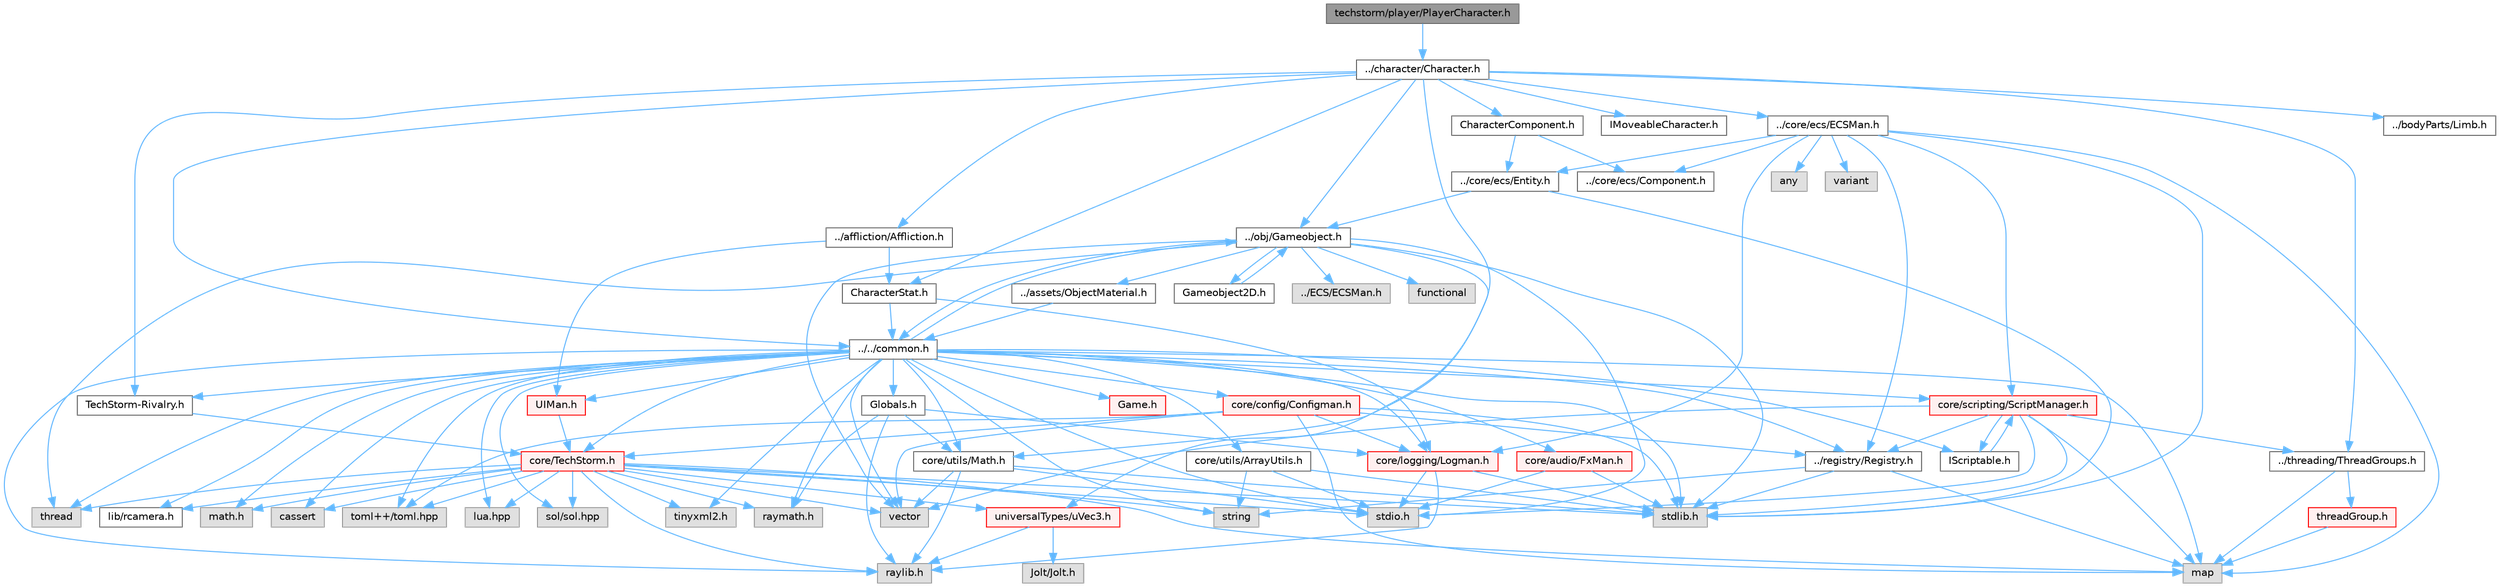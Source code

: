 digraph "techstorm/player/PlayerCharacter.h"
{
 // LATEX_PDF_SIZE
  bgcolor="transparent";
  edge [fontname=Helvetica,fontsize=10,labelfontname=Helvetica,labelfontsize=10];
  node [fontname=Helvetica,fontsize=10,shape=box,height=0.2,width=0.4];
  Node1 [id="Node000001",label="techstorm/player/PlayerCharacter.h",height=0.2,width=0.4,color="gray40", fillcolor="grey60", style="filled", fontcolor="black",tooltip=" "];
  Node1 -> Node2 [id="edge1_Node000001_Node000002",color="steelblue1",style="solid",tooltip=" "];
  Node2 [id="Node000002",label="../character/Character.h",height=0.2,width=0.4,color="grey40", fillcolor="white", style="filled",URL="$_character_8h.html",tooltip=" "];
  Node2 -> Node3 [id="edge2_Node000002_Node000003",color="steelblue1",style="solid",tooltip=" "];
  Node3 [id="Node000003",label="CharacterComponent.h",height=0.2,width=0.4,color="grey40", fillcolor="white", style="filled",URL="$_character_component_8h.html",tooltip=" "];
  Node3 -> Node4 [id="edge3_Node000003_Node000004",color="steelblue1",style="solid",tooltip=" "];
  Node4 [id="Node000004",label="../core/ecs/Component.h",height=0.2,width=0.4,color="grey40", fillcolor="white", style="filled",URL="$core_2ecs_2_component_8h.html",tooltip=" "];
  Node3 -> Node5 [id="edge4_Node000003_Node000005",color="steelblue1",style="solid",tooltip=" "];
  Node5 [id="Node000005",label="../core/ecs/Entity.h",height=0.2,width=0.4,color="grey40", fillcolor="white", style="filled",URL="$core_2ecs_2_entity_8h.html",tooltip=" "];
  Node5 -> Node6 [id="edge5_Node000005_Node000006",color="steelblue1",style="solid",tooltip=" "];
  Node6 [id="Node000006",label="../obj/Gameobject.h",height=0.2,width=0.4,color="grey40", fillcolor="white", style="filled",URL="$core_2obj_2_gameobject_8h.html",tooltip=" "];
  Node6 -> Node7 [id="edge6_Node000006_Node000007",color="steelblue1",style="solid",tooltip=" "];
  Node7 [id="Node000007",label="../../common.h",height=0.2,width=0.4,color="grey40", fillcolor="white", style="filled",URL="$_common_8h.html",tooltip=" "];
  Node7 -> Node8 [id="edge7_Node000007_Node000008",color="steelblue1",style="solid",tooltip=" "];
  Node8 [id="Node000008",label="raylib.h",height=0.2,width=0.4,color="grey60", fillcolor="#E0E0E0", style="filled",tooltip=" "];
  Node7 -> Node9 [id="edge8_Node000007_Node000009",color="steelblue1",style="solid",tooltip=" "];
  Node9 [id="Node000009",label="raymath.h",height=0.2,width=0.4,color="grey60", fillcolor="#E0E0E0", style="filled",tooltip=" "];
  Node7 -> Node10 [id="edge9_Node000007_Node000010",color="steelblue1",style="solid",tooltip=" "];
  Node10 [id="Node000010",label="lib/rcamera.h",height=0.2,width=0.4,color="grey40", fillcolor="white", style="filled",URL="$rcamera_8h.html",tooltip=" "];
  Node7 -> Node11 [id="edge10_Node000007_Node000011",color="steelblue1",style="solid",tooltip=" "];
  Node11 [id="Node000011",label="stdio.h",height=0.2,width=0.4,color="grey60", fillcolor="#E0E0E0", style="filled",tooltip=" "];
  Node7 -> Node12 [id="edge11_Node000007_Node000012",color="steelblue1",style="solid",tooltip=" "];
  Node12 [id="Node000012",label="stdlib.h",height=0.2,width=0.4,color="grey60", fillcolor="#E0E0E0", style="filled",tooltip=" "];
  Node7 -> Node13 [id="edge12_Node000007_Node000013",color="steelblue1",style="solid",tooltip=" "];
  Node13 [id="Node000013",label="string",height=0.2,width=0.4,color="grey60", fillcolor="#E0E0E0", style="filled",tooltip=" "];
  Node7 -> Node14 [id="edge13_Node000007_Node000014",color="steelblue1",style="solid",tooltip=" "];
  Node14 [id="Node000014",label="vector",height=0.2,width=0.4,color="grey60", fillcolor="#E0E0E0", style="filled",tooltip=" "];
  Node7 -> Node15 [id="edge14_Node000007_Node000015",color="steelblue1",style="solid",tooltip=" "];
  Node15 [id="Node000015",label="map",height=0.2,width=0.4,color="grey60", fillcolor="#E0E0E0", style="filled",tooltip=" "];
  Node7 -> Node16 [id="edge15_Node000007_Node000016",color="steelblue1",style="solid",tooltip=" "];
  Node16 [id="Node000016",label="thread",height=0.2,width=0.4,color="grey60", fillcolor="#E0E0E0", style="filled",tooltip=" "];
  Node7 -> Node17 [id="edge16_Node000007_Node000017",color="steelblue1",style="solid",tooltip=" "];
  Node17 [id="Node000017",label="math.h",height=0.2,width=0.4,color="grey60", fillcolor="#E0E0E0", style="filled",tooltip=" "];
  Node7 -> Node18 [id="edge17_Node000007_Node000018",color="steelblue1",style="solid",tooltip=" "];
  Node18 [id="Node000018",label="cassert",height=0.2,width=0.4,color="grey60", fillcolor="#E0E0E0", style="filled",tooltip=" "];
  Node7 -> Node19 [id="edge18_Node000007_Node000019",color="steelblue1",style="solid",tooltip=" "];
  Node19 [id="Node000019",label="lua.hpp",height=0.2,width=0.4,color="grey60", fillcolor="#E0E0E0", style="filled",tooltip=" "];
  Node7 -> Node20 [id="edge19_Node000007_Node000020",color="steelblue1",style="solid",tooltip=" "];
  Node20 [id="Node000020",label="sol/sol.hpp",height=0.2,width=0.4,color="grey60", fillcolor="#E0E0E0", style="filled",tooltip=" "];
  Node7 -> Node21 [id="edge20_Node000007_Node000021",color="steelblue1",style="solid",tooltip=" "];
  Node21 [id="Node000021",label="toml++/toml.hpp",height=0.2,width=0.4,color="grey60", fillcolor="#E0E0E0", style="filled",tooltip=" "];
  Node7 -> Node22 [id="edge21_Node000007_Node000022",color="steelblue1",style="solid",tooltip=" "];
  Node22 [id="Node000022",label="tinyxml2.h",height=0.2,width=0.4,color="grey60", fillcolor="#E0E0E0", style="filled",tooltip=" "];
  Node7 -> Node23 [id="edge22_Node000007_Node000023",color="steelblue1",style="solid",tooltip=" "];
  Node23 [id="Node000023",label="Globals.h",height=0.2,width=0.4,color="grey40", fillcolor="white", style="filled",URL="$_globals_8h.html",tooltip=" "];
  Node23 -> Node8 [id="edge23_Node000023_Node000008",color="steelblue1",style="solid",tooltip=" "];
  Node23 -> Node9 [id="edge24_Node000023_Node000009",color="steelblue1",style="solid",tooltip=" "];
  Node23 -> Node24 [id="edge25_Node000023_Node000024",color="steelblue1",style="solid",tooltip=" "];
  Node24 [id="Node000024",label="core/utils/Math.h",height=0.2,width=0.4,color="grey40", fillcolor="white", style="filled",URL="$core_2utils_2_math_8h.html",tooltip=" "];
  Node24 -> Node8 [id="edge26_Node000024_Node000008",color="steelblue1",style="solid",tooltip=" "];
  Node24 -> Node12 [id="edge27_Node000024_Node000012",color="steelblue1",style="solid",tooltip=" "];
  Node24 -> Node11 [id="edge28_Node000024_Node000011",color="steelblue1",style="solid",tooltip=" "];
  Node24 -> Node14 [id="edge29_Node000024_Node000014",color="steelblue1",style="solid",tooltip=" "];
  Node23 -> Node25 [id="edge30_Node000023_Node000025",color="steelblue1",style="solid",tooltip=" "];
  Node25 [id="Node000025",label="core/logging/Logman.h",height=0.2,width=0.4,color="red", fillcolor="#FFF0F0", style="filled",URL="$core_2logging_2_logman_8h.html",tooltip=" "];
  Node25 -> Node11 [id="edge31_Node000025_Node000011",color="steelblue1",style="solid",tooltip=" "];
  Node25 -> Node12 [id="edge32_Node000025_Node000012",color="steelblue1",style="solid",tooltip=" "];
  Node25 -> Node8 [id="edge33_Node000025_Node000008",color="steelblue1",style="solid",tooltip=" "];
  Node7 -> Node28 [id="edge34_Node000007_Node000028",color="steelblue1",style="solid",tooltip=" "];
  Node28 [id="Node000028",label="core/TechStorm.h",height=0.2,width=0.4,color="red", fillcolor="#FFF0F0", style="filled",URL="$_tech_storm_8h.html",tooltip=" "];
  Node28 -> Node8 [id="edge35_Node000028_Node000008",color="steelblue1",style="solid",tooltip=" "];
  Node28 -> Node9 [id="edge36_Node000028_Node000009",color="steelblue1",style="solid",tooltip=" "];
  Node28 -> Node10 [id="edge37_Node000028_Node000010",color="steelblue1",style="solid",tooltip=" "];
  Node28 -> Node11 [id="edge38_Node000028_Node000011",color="steelblue1",style="solid",tooltip=" "];
  Node28 -> Node12 [id="edge39_Node000028_Node000012",color="steelblue1",style="solid",tooltip=" "];
  Node28 -> Node14 [id="edge40_Node000028_Node000014",color="steelblue1",style="solid",tooltip=" "];
  Node28 -> Node13 [id="edge41_Node000028_Node000013",color="steelblue1",style="solid",tooltip=" "];
  Node28 -> Node15 [id="edge42_Node000028_Node000015",color="steelblue1",style="solid",tooltip=" "];
  Node28 -> Node16 [id="edge43_Node000028_Node000016",color="steelblue1",style="solid",tooltip=" "];
  Node28 -> Node17 [id="edge44_Node000028_Node000017",color="steelblue1",style="solid",tooltip=" "];
  Node28 -> Node18 [id="edge45_Node000028_Node000018",color="steelblue1",style="solid",tooltip=" "];
  Node28 -> Node19 [id="edge46_Node000028_Node000019",color="steelblue1",style="solid",tooltip=" "];
  Node28 -> Node20 [id="edge47_Node000028_Node000020",color="steelblue1",style="solid",tooltip=" "];
  Node28 -> Node21 [id="edge48_Node000028_Node000021",color="steelblue1",style="solid",tooltip=" "];
  Node28 -> Node22 [id="edge49_Node000028_Node000022",color="steelblue1",style="solid",tooltip=" "];
  Node28 -> Node34 [id="edge50_Node000028_Node000034",color="steelblue1",style="solid",tooltip=" "];
  Node34 [id="Node000034",label="universalTypes/uVec3.h",height=0.2,width=0.4,color="red", fillcolor="#FFF0F0", style="filled",URL="$u_vec3_8h.html",tooltip=" "];
  Node34 -> Node8 [id="edge51_Node000034_Node000008",color="steelblue1",style="solid",tooltip=" "];
  Node34 -> Node35 [id="edge52_Node000034_Node000035",color="steelblue1",style="solid",tooltip=" "];
  Node35 [id="Node000035",label="Jolt/Jolt.h",height=0.2,width=0.4,color="grey60", fillcolor="#E0E0E0", style="filled",tooltip=" "];
  Node7 -> Node38 [id="edge53_Node000007_Node000038",color="steelblue1",style="solid",tooltip=" "];
  Node38 [id="Node000038",label="core/config/Configman.h",height=0.2,width=0.4,color="red", fillcolor="#FFF0F0", style="filled",URL="$core_2config_2_configman_8h.html",tooltip=" "];
  Node38 -> Node28 [id="edge54_Node000038_Node000028",color="steelblue1",style="solid",tooltip=" "];
  Node38 -> Node25 [id="edge55_Node000038_Node000025",color="steelblue1",style="solid",tooltip=" "];
  Node38 -> Node66 [id="edge56_Node000038_Node000066",color="steelblue1",style="solid",tooltip=" "];
  Node66 [id="Node000066",label="../registry/Registry.h",height=0.2,width=0.4,color="grey40", fillcolor="white", style="filled",URL="$core_2registry_2_registry_8h.html",tooltip=" "];
  Node66 -> Node12 [id="edge57_Node000066_Node000012",color="steelblue1",style="solid",tooltip=" "];
  Node66 -> Node15 [id="edge58_Node000066_Node000015",color="steelblue1",style="solid",tooltip=" "];
  Node66 -> Node13 [id="edge59_Node000066_Node000013",color="steelblue1",style="solid",tooltip=" "];
  Node38 -> Node21 [id="edge60_Node000038_Node000021",color="steelblue1",style="solid",tooltip=" "];
  Node38 -> Node14 [id="edge61_Node000038_Node000014",color="steelblue1",style="solid",tooltip=" "];
  Node38 -> Node12 [id="edge62_Node000038_Node000012",color="steelblue1",style="solid",tooltip=" "];
  Node38 -> Node15 [id="edge63_Node000038_Node000015",color="steelblue1",style="solid",tooltip=" "];
  Node7 -> Node25 [id="edge64_Node000007_Node000025",color="steelblue1",style="solid",tooltip=" "];
  Node7 -> Node6 [id="edge65_Node000007_Node000006",color="steelblue1",style="solid",tooltip=" "];
  Node7 -> Node24 [id="edge66_Node000007_Node000024",color="steelblue1",style="solid",tooltip=" "];
  Node7 -> Node66 [id="edge67_Node000007_Node000066",color="steelblue1",style="solid",tooltip=" "];
  Node7 -> Node67 [id="edge68_Node000007_Node000067",color="steelblue1",style="solid",tooltip=" "];
  Node67 [id="Node000067",label="core/scripting/ScriptManager.h",height=0.2,width=0.4,color="red", fillcolor="#FFF0F0", style="filled",URL="$core_2scripting_2_script_manager_8h.html",tooltip=" "];
  Node67 -> Node11 [id="edge69_Node000067_Node000011",color="steelblue1",style="solid",tooltip=" "];
  Node67 -> Node12 [id="edge70_Node000067_Node000012",color="steelblue1",style="solid",tooltip=" "];
  Node67 -> Node14 [id="edge71_Node000067_Node000014",color="steelblue1",style="solid",tooltip=" "];
  Node67 -> Node15 [id="edge72_Node000067_Node000015",color="steelblue1",style="solid",tooltip=" "];
  Node67 -> Node68 [id="edge73_Node000067_Node000068",color="steelblue1",style="solid",tooltip=" "];
  Node68 [id="Node000068",label="IScriptable.h",height=0.2,width=0.4,color="grey40", fillcolor="white", style="filled",URL="$core_2scripting_2_i_scriptable_8h.html",tooltip=" "];
  Node68 -> Node67 [id="edge74_Node000068_Node000067",color="steelblue1",style="solid",tooltip=" "];
  Node67 -> Node66 [id="edge75_Node000067_Node000066",color="steelblue1",style="solid",tooltip=" "];
  Node67 -> Node69 [id="edge76_Node000067_Node000069",color="steelblue1",style="solid",tooltip=" "];
  Node69 [id="Node000069",label="../threading/ThreadGroups.h",height=0.2,width=0.4,color="grey40", fillcolor="white", style="filled",URL="$core_2threading_2_thread_groups_8h.html",tooltip=" "];
  Node69 -> Node15 [id="edge77_Node000069_Node000015",color="steelblue1",style="solid",tooltip=" "];
  Node69 -> Node70 [id="edge78_Node000069_Node000070",color="steelblue1",style="solid",tooltip=" "];
  Node70 [id="Node000070",label="threadGroup.h",height=0.2,width=0.4,color="red", fillcolor="#FFF0F0", style="filled",URL="$core_2threading_2_thread_group_8h.html",tooltip=" "];
  Node70 -> Node15 [id="edge79_Node000070_Node000015",color="steelblue1",style="solid",tooltip=" "];
  Node7 -> Node68 [id="edge80_Node000007_Node000068",color="steelblue1",style="solid",tooltip=" "];
  Node7 -> Node76 [id="edge81_Node000007_Node000076",color="steelblue1",style="solid",tooltip=" "];
  Node76 [id="Node000076",label="core/utils/ArrayUtils.h",height=0.2,width=0.4,color="grey40", fillcolor="white", style="filled",URL="$core_2utils_2_array_utils_8h.html",tooltip=" "];
  Node76 -> Node11 [id="edge82_Node000076_Node000011",color="steelblue1",style="solid",tooltip=" "];
  Node76 -> Node12 [id="edge83_Node000076_Node000012",color="steelblue1",style="solid",tooltip=" "];
  Node76 -> Node13 [id="edge84_Node000076_Node000013",color="steelblue1",style="solid",tooltip=" "];
  Node7 -> Node77 [id="edge85_Node000007_Node000077",color="steelblue1",style="solid",tooltip=" "];
  Node77 [id="Node000077",label="core/audio/FxMan.h",height=0.2,width=0.4,color="red", fillcolor="#FFF0F0", style="filled",URL="$core_2audio_2_fx_man_8h.html",tooltip=" "];
  Node77 -> Node12 [id="edge86_Node000077_Node000012",color="steelblue1",style="solid",tooltip=" "];
  Node77 -> Node11 [id="edge87_Node000077_Node000011",color="steelblue1",style="solid",tooltip=" "];
  Node7 -> Node81 [id="edge88_Node000007_Node000081",color="steelblue1",style="solid",tooltip=" "];
  Node81 [id="Node000081",label="UIMan.h",height=0.2,width=0.4,color="red", fillcolor="#FFF0F0", style="filled",URL="$core_2ui_2_u_i_man_8h.html",tooltip=" "];
  Node81 -> Node28 [id="edge89_Node000081_Node000028",color="steelblue1",style="solid",tooltip=" "];
  Node7 -> Node87 [id="edge90_Node000007_Node000087",color="steelblue1",style="solid",tooltip=" "];
  Node87 [id="Node000087",label="TechStorm-Rivalry.h",height=0.2,width=0.4,color="grey40", fillcolor="white", style="filled",URL="$techstorm-rivalry_8h.html",tooltip=" "];
  Node87 -> Node28 [id="edge91_Node000087_Node000028",color="steelblue1",style="solid",tooltip=" "];
  Node7 -> Node88 [id="edge92_Node000007_Node000088",color="steelblue1",style="solid",tooltip=" "];
  Node88 [id="Node000088",label="Game.h",height=0.2,width=0.4,color="red", fillcolor="#FFF0F0", style="filled",URL="$_game_8h.html",tooltip=" "];
  Node6 -> Node113 [id="edge93_Node000006_Node000113",color="steelblue1",style="solid",tooltip=" "];
  Node113 [id="Node000113",label="Gameobject2D.h",height=0.2,width=0.4,color="grey40", fillcolor="white", style="filled",URL="$core_2obj_2_gameobject2_d_8h.html",tooltip=" "];
  Node113 -> Node6 [id="edge94_Node000113_Node000006",color="steelblue1",style="solid",tooltip=" "];
  Node6 -> Node114 [id="edge95_Node000006_Node000114",color="steelblue1",style="solid",tooltip=" "];
  Node114 [id="Node000114",label="../ECS/ECSMan.h",height=0.2,width=0.4,color="grey60", fillcolor="#E0E0E0", style="filled",tooltip=" "];
  Node6 -> Node115 [id="edge96_Node000006_Node000115",color="steelblue1",style="solid",tooltip=" "];
  Node115 [id="Node000115",label="../assets/ObjectMaterial.h",height=0.2,width=0.4,color="grey40", fillcolor="white", style="filled",URL="$core_2assets_2_object_material_8h.html",tooltip=" "];
  Node115 -> Node7 [id="edge97_Node000115_Node000007",color="steelblue1",style="solid",tooltip=" "];
  Node6 -> Node34 [id="edge98_Node000006_Node000034",color="steelblue1",style="solid",tooltip=" "];
  Node6 -> Node11 [id="edge99_Node000006_Node000011",color="steelblue1",style="solid",tooltip=" "];
  Node6 -> Node12 [id="edge100_Node000006_Node000012",color="steelblue1",style="solid",tooltip=" "];
  Node6 -> Node14 [id="edge101_Node000006_Node000014",color="steelblue1",style="solid",tooltip=" "];
  Node6 -> Node74 [id="edge102_Node000006_Node000074",color="steelblue1",style="solid",tooltip=" "];
  Node74 [id="Node000074",label="functional",height=0.2,width=0.4,color="grey60", fillcolor="#E0E0E0", style="filled",tooltip=" "];
  Node6 -> Node16 [id="edge103_Node000006_Node000016",color="steelblue1",style="solid",tooltip=" "];
  Node5 -> Node12 [id="edge104_Node000005_Node000012",color="steelblue1",style="solid",tooltip=" "];
  Node2 -> Node6 [id="edge105_Node000002_Node000006",color="steelblue1",style="solid",tooltip=" "];
  Node2 -> Node7 [id="edge106_Node000002_Node000007",color="steelblue1",style="solid",tooltip=" "];
  Node2 -> Node116 [id="edge107_Node000002_Node000116",color="steelblue1",style="solid",tooltip=" "];
  Node116 [id="Node000116",label="../core/ecs/ECSMan.h",height=0.2,width=0.4,color="grey40", fillcolor="white", style="filled",URL="$core_2ecs_2_e_c_s_man_8h.html",tooltip=" "];
  Node116 -> Node67 [id="edge108_Node000116_Node000067",color="steelblue1",style="solid",tooltip=" "];
  Node116 -> Node66 [id="edge109_Node000116_Node000066",color="steelblue1",style="solid",tooltip=" "];
  Node116 -> Node25 [id="edge110_Node000116_Node000025",color="steelblue1",style="solid",tooltip=" "];
  Node116 -> Node4 [id="edge111_Node000116_Node000004",color="steelblue1",style="solid",tooltip=" "];
  Node116 -> Node5 [id="edge112_Node000116_Node000005",color="steelblue1",style="solid",tooltip=" "];
  Node116 -> Node12 [id="edge113_Node000116_Node000012",color="steelblue1",style="solid",tooltip=" "];
  Node116 -> Node15 [id="edge114_Node000116_Node000015",color="steelblue1",style="solid",tooltip=" "];
  Node116 -> Node111 [id="edge115_Node000116_Node000111",color="steelblue1",style="solid",tooltip=" "];
  Node111 [id="Node000111",label="any",height=0.2,width=0.4,color="grey60", fillcolor="#E0E0E0", style="filled",tooltip=" "];
  Node116 -> Node117 [id="edge116_Node000116_Node000117",color="steelblue1",style="solid",tooltip=" "];
  Node117 [id="Node000117",label="variant",height=0.2,width=0.4,color="grey60", fillcolor="#E0E0E0", style="filled",tooltip=" "];
  Node2 -> Node69 [id="edge117_Node000002_Node000069",color="steelblue1",style="solid",tooltip=" "];
  Node2 -> Node24 [id="edge118_Node000002_Node000024",color="steelblue1",style="solid",tooltip=" "];
  Node2 -> Node87 [id="edge119_Node000002_Node000087",color="steelblue1",style="solid",tooltip=" "];
  Node2 -> Node118 [id="edge120_Node000002_Node000118",color="steelblue1",style="solid",tooltip=" "];
  Node118 [id="Node000118",label="IMoveableCharacter.h",height=0.2,width=0.4,color="grey40", fillcolor="white", style="filled",URL="$_i_moveable_character_8h.html",tooltip=" "];
  Node2 -> Node119 [id="edge121_Node000002_Node000119",color="steelblue1",style="solid",tooltip=" "];
  Node119 [id="Node000119",label="CharacterStat.h",height=0.2,width=0.4,color="grey40", fillcolor="white", style="filled",URL="$_character_stat_8h.html",tooltip=" "];
  Node119 -> Node7 [id="edge122_Node000119_Node000007",color="steelblue1",style="solid",tooltip=" "];
  Node119 -> Node25 [id="edge123_Node000119_Node000025",color="steelblue1",style="solid",tooltip=" "];
  Node2 -> Node120 [id="edge124_Node000002_Node000120",color="steelblue1",style="solid",tooltip=" "];
  Node120 [id="Node000120",label="../affliction/Affliction.h",height=0.2,width=0.4,color="grey40", fillcolor="white", style="filled",URL="$_affliction_8h.html",tooltip=" "];
  Node120 -> Node119 [id="edge125_Node000120_Node000119",color="steelblue1",style="solid",tooltip=" "];
  Node120 -> Node81 [id="edge126_Node000120_Node000081",color="steelblue1",style="solid",tooltip=" "];
  Node2 -> Node121 [id="edge127_Node000002_Node000121",color="steelblue1",style="solid",tooltip=" "];
  Node121 [id="Node000121",label="../bodyParts/Limb.h",height=0.2,width=0.4,color="grey40", fillcolor="white", style="filled",URL="$_limb_8h.html",tooltip=" "];
}
